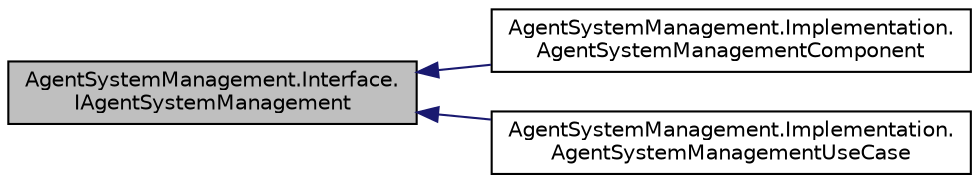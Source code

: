 digraph "AgentSystemManagement.Interface.IAgentSystemManagement"
{
  edge [fontname="Helvetica",fontsize="10",labelfontname="Helvetica",labelfontsize="10"];
  node [fontname="Helvetica",fontsize="10",shape=record];
  rankdir="LR";
  Node1 [label="AgentSystemManagement.Interface.\lIAgentSystemManagement",height=0.2,width=0.4,color="black", fillcolor="grey75", style="filled" fontcolor="black"];
  Node1 -> Node2 [dir="back",color="midnightblue",fontsize="10",style="solid",fontname="Helvetica"];
  Node2 [label="AgentSystemManagement.Implementation.\lAgentSystemManagementComponent",height=0.2,width=0.4,color="black", fillcolor="white", style="filled",URL="$class_agent_system_management_1_1_implementation_1_1_agent_system_management_component.html"];
  Node1 -> Node3 [dir="back",color="midnightblue",fontsize="10",style="solid",fontname="Helvetica"];
  Node3 [label="AgentSystemManagement.Implementation.\lAgentSystemManagementUseCase",height=0.2,width=0.4,color="black", fillcolor="white", style="filled",URL="$class_agent_system_management_1_1_implementation_1_1_agent_system_management_use_case.html"];
}
